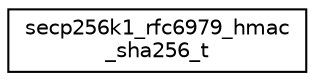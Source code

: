 digraph "Graphical Class Hierarchy"
{
  edge [fontname="Helvetica",fontsize="10",labelfontname="Helvetica",labelfontsize="10"];
  node [fontname="Helvetica",fontsize="10",shape=record];
  rankdir="LR";
  Node0 [label="secp256k1_rfc6979_hmac\l_sha256_t",height=0.2,width=0.4,color="black", fillcolor="white", style="filled",URL="$d8/db2/structsecp256k1__rfc6979__hmac__sha256__t.html"];
}
